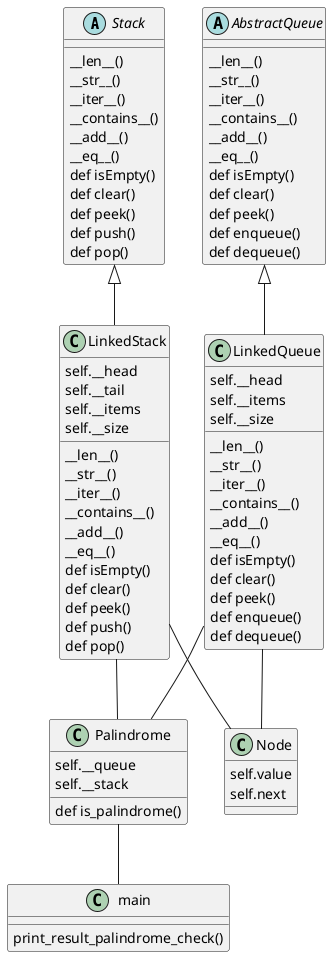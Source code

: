 @startuml

'West Valley College
'CIST-005B-32264
'Student Name: Luis Vargas Chacon
'Student ID: G08280596
'Email: lvargasc@mywvm.wvm.edu
'Team Name: The Infinite Loop
'Date: 03/23/2024

'Description: Palindrome Diagram
'This file is used to UML Class Diagram of the Palindrome Homework

'https://plantuml.com/class-diagram

abstract class Stack
{
     __len__()
     __str__()
     __iter__()
    __contains__()
    __add__()
    __eq__()
    def isEmpty()
    def clear()
    def peek()
    def push()
    def pop()
}

class LinkedStack{
    self.__head
    self.__tail
    self.__items
    self.__size
     __len__()
     __str__()
     __iter__()
    __contains__()
    __add__()
    __eq__()
    def isEmpty()
    def clear()
    def peek()
    def push()
    def pop()
}

abstract class AbstractQueue
{
     __len__()
     __str__()
     __iter__()
    __contains__()
    __add__()
    __eq__()
    def isEmpty()
    def clear()
    def peek()
    def enqueue()
    def dequeue()
}

class LinkedQueue{
    self.__head
    self.__items
    self.__size
     __len__()
     __str__()
     __iter__()
    __contains__()
    __add__()
    __eq__()
    def isEmpty()
    def clear()
    def peek()
    def enqueue()
    def dequeue()
}

class Palindrome{
    self.__queue
    self.__stack
    def is_palindrome()
}

class main{
    print_result_palindrome_check()
}

class Node{
    self.value
    self.next
}

LinkedStack -- Node

LinkedQueue -- Node

Stack <|-- LinkedStack
AbstractQueue <|-- LinkedQueue

LinkedStack -- Palindrome

LinkedQueue -- Palindrome

Palindrome -- main

@enduml